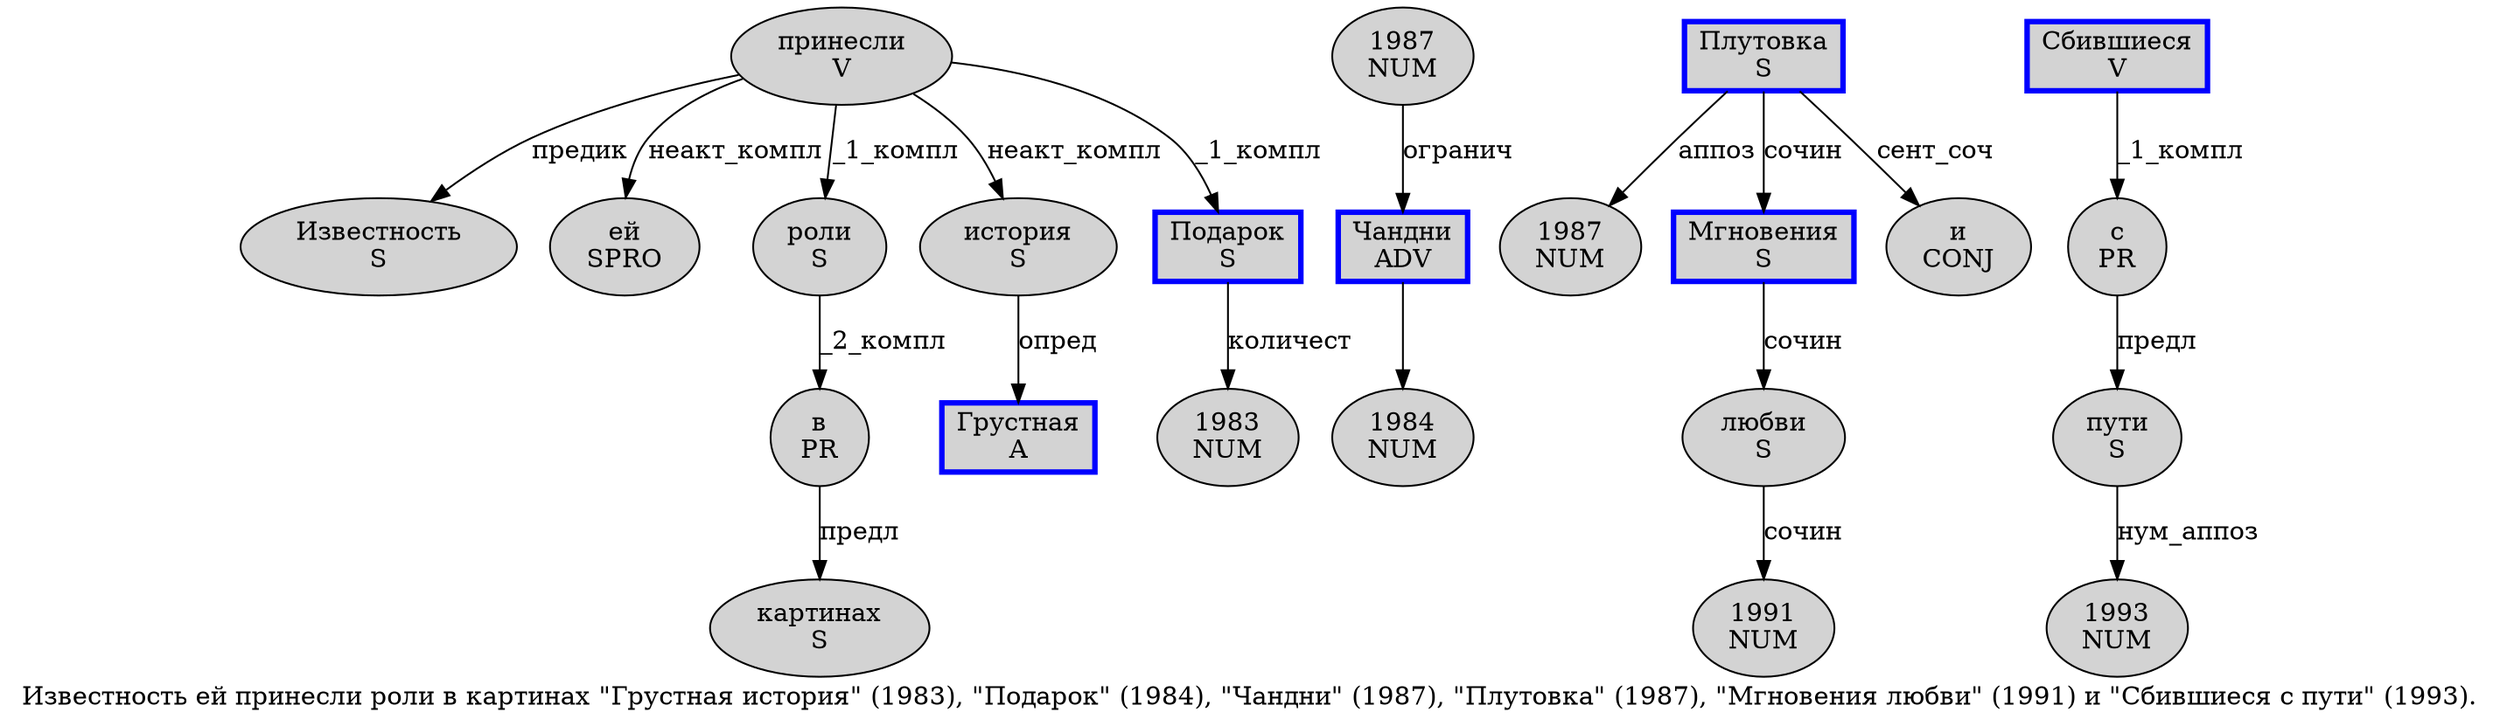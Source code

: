 digraph SENTENCE_1133 {
	graph [label="Известность ей принесли роли в картинах \"Грустная история\" (1983), \"Подарок\" (1984), \"Чандни\" (1987), \"Плутовка\" (1987), \"Мгновения любви\" (1991) и \"Сбившиеся с пути\" (1993)."]
	node [style=filled]
		0 [label="Известность
S" color="" fillcolor=lightgray penwidth=1 shape=ellipse]
		1 [label="ей
SPRO" color="" fillcolor=lightgray penwidth=1 shape=ellipse]
		2 [label="принесли
V" color="" fillcolor=lightgray penwidth=1 shape=ellipse]
		3 [label="роли
S" color="" fillcolor=lightgray penwidth=1 shape=ellipse]
		4 [label="в
PR" color="" fillcolor=lightgray penwidth=1 shape=ellipse]
		5 [label="картинах
S" color="" fillcolor=lightgray penwidth=1 shape=ellipse]
		7 [label="Грустная
A" color=blue fillcolor=lightgray penwidth=3 shape=box]
		8 [label="история
S" color="" fillcolor=lightgray penwidth=1 shape=ellipse]
		11 [label="1983
NUM" color="" fillcolor=lightgray penwidth=1 shape=ellipse]
		15 [label="Подарок
S" color=blue fillcolor=lightgray penwidth=3 shape=box]
		18 [label="1984
NUM" color="" fillcolor=lightgray penwidth=1 shape=ellipse]
		22 [label="Чандни
ADV" color=blue fillcolor=lightgray penwidth=3 shape=box]
		25 [label="1987
NUM" color="" fillcolor=lightgray penwidth=1 shape=ellipse]
		29 [label="Плутовка
S" color=blue fillcolor=lightgray penwidth=3 shape=box]
		32 [label="1987
NUM" color="" fillcolor=lightgray penwidth=1 shape=ellipse]
		36 [label="Мгновения
S" color=blue fillcolor=lightgray penwidth=3 shape=box]
		37 [label="любви
S" color="" fillcolor=lightgray penwidth=1 shape=ellipse]
		40 [label="1991
NUM" color="" fillcolor=lightgray penwidth=1 shape=ellipse]
		42 [label="и
CONJ" color="" fillcolor=lightgray penwidth=1 shape=ellipse]
		44 [label="Сбившиеся
V" color=blue fillcolor=lightgray penwidth=3 shape=box]
		45 [label="с
PR" color="" fillcolor=lightgray penwidth=1 shape=ellipse]
		46 [label="пути
S" color="" fillcolor=lightgray penwidth=1 shape=ellipse]
		49 [label="1993
NUM" color="" fillcolor=lightgray penwidth=1 shape=ellipse]
			45 -> 46 [label="предл"]
			46 -> 49 [label="нум_аппоз"]
			25 -> 22 [label="огранич"]
			22 -> 18
			4 -> 5 [label="предл"]
			29 -> 32 [label="аппоз"]
			29 -> 36 [label="сочин"]
			29 -> 42 [label="сент_соч"]
			2 -> 0 [label="предик"]
			2 -> 1 [label="неакт_компл"]
			2 -> 3 [label="_1_компл"]
			2 -> 8 [label="неакт_компл"]
			2 -> 15 [label="_1_компл"]
			15 -> 11 [label="количест"]
			37 -> 40 [label="сочин"]
			8 -> 7 [label="опред"]
			36 -> 37 [label="сочин"]
			44 -> 45 [label="_1_компл"]
			3 -> 4 [label="_2_компл"]
}